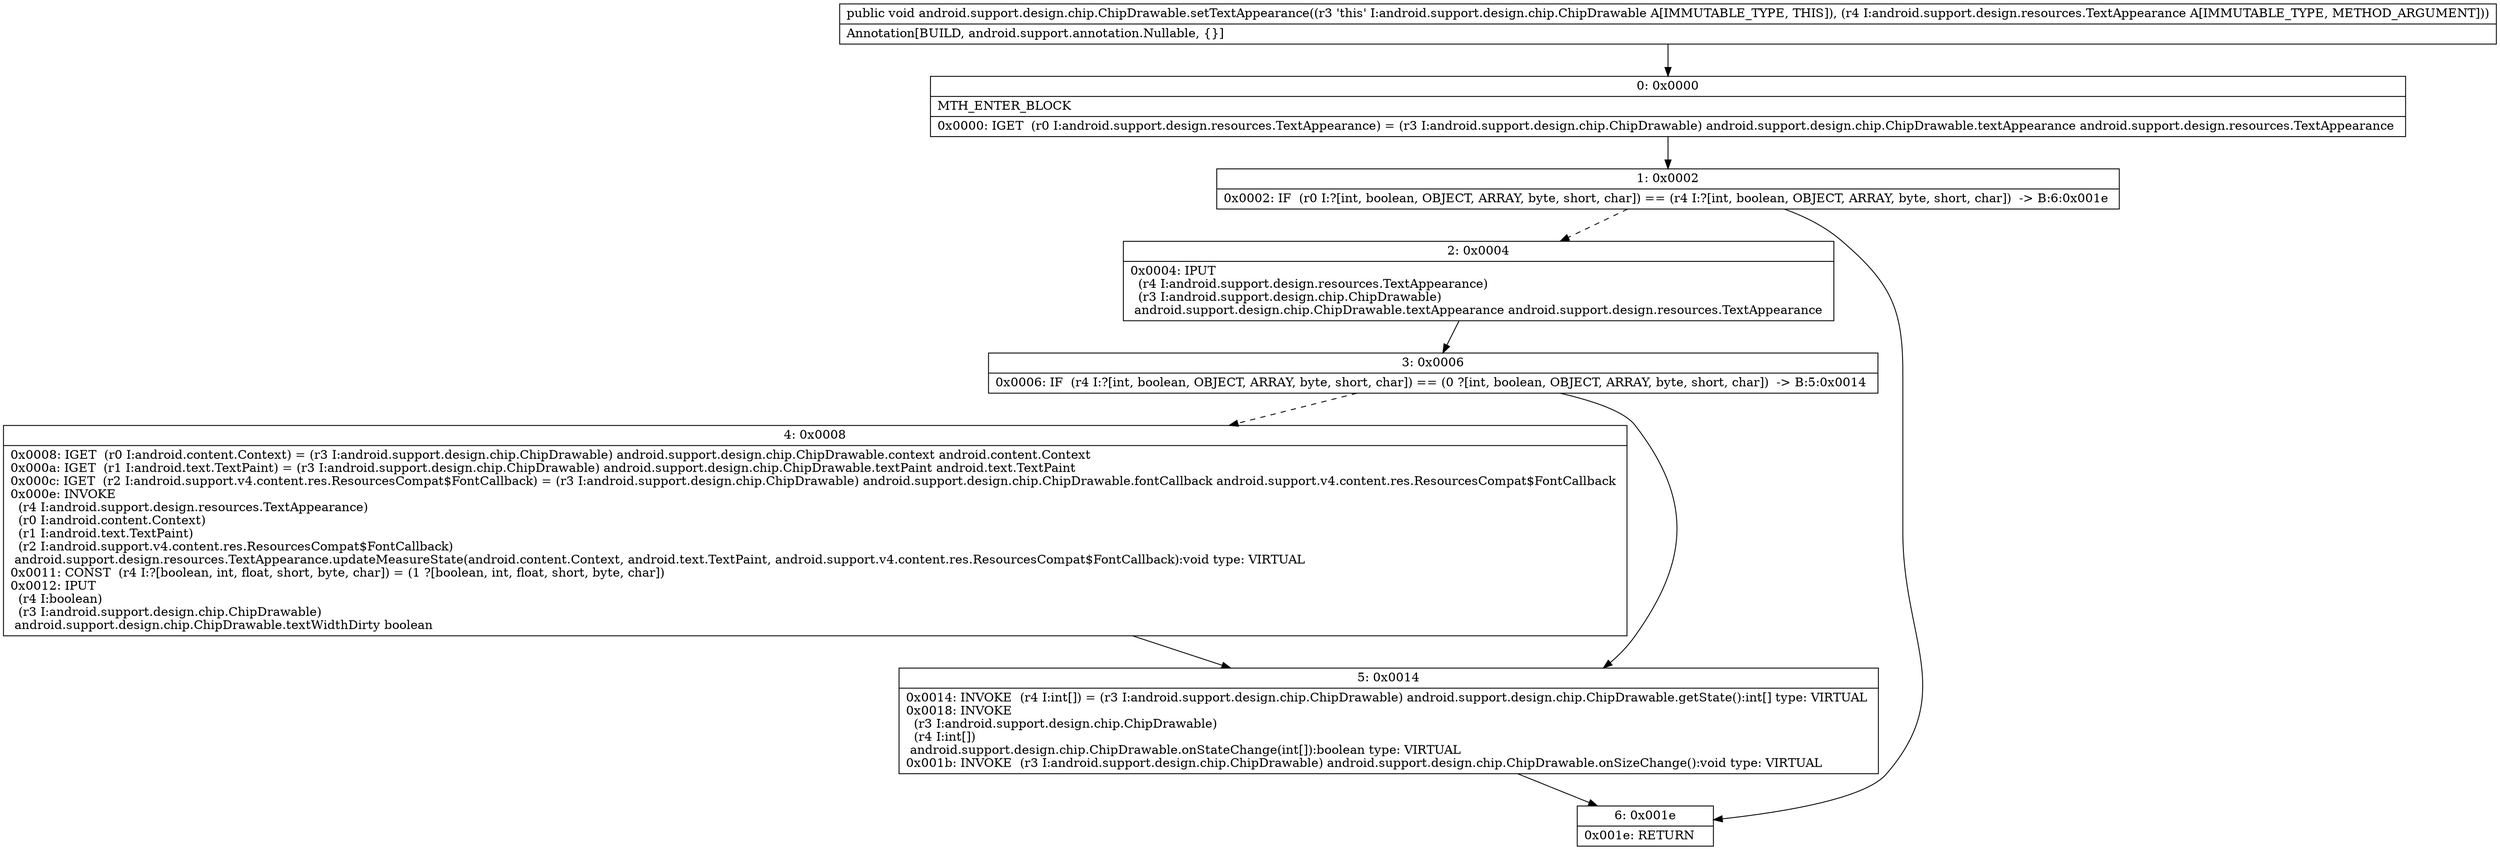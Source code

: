 digraph "CFG forandroid.support.design.chip.ChipDrawable.setTextAppearance(Landroid\/support\/design\/resources\/TextAppearance;)V" {
Node_0 [shape=record,label="{0\:\ 0x0000|MTH_ENTER_BLOCK\l|0x0000: IGET  (r0 I:android.support.design.resources.TextAppearance) = (r3 I:android.support.design.chip.ChipDrawable) android.support.design.chip.ChipDrawable.textAppearance android.support.design.resources.TextAppearance \l}"];
Node_1 [shape=record,label="{1\:\ 0x0002|0x0002: IF  (r0 I:?[int, boolean, OBJECT, ARRAY, byte, short, char]) == (r4 I:?[int, boolean, OBJECT, ARRAY, byte, short, char])  \-\> B:6:0x001e \l}"];
Node_2 [shape=record,label="{2\:\ 0x0004|0x0004: IPUT  \l  (r4 I:android.support.design.resources.TextAppearance)\l  (r3 I:android.support.design.chip.ChipDrawable)\l android.support.design.chip.ChipDrawable.textAppearance android.support.design.resources.TextAppearance \l}"];
Node_3 [shape=record,label="{3\:\ 0x0006|0x0006: IF  (r4 I:?[int, boolean, OBJECT, ARRAY, byte, short, char]) == (0 ?[int, boolean, OBJECT, ARRAY, byte, short, char])  \-\> B:5:0x0014 \l}"];
Node_4 [shape=record,label="{4\:\ 0x0008|0x0008: IGET  (r0 I:android.content.Context) = (r3 I:android.support.design.chip.ChipDrawable) android.support.design.chip.ChipDrawable.context android.content.Context \l0x000a: IGET  (r1 I:android.text.TextPaint) = (r3 I:android.support.design.chip.ChipDrawable) android.support.design.chip.ChipDrawable.textPaint android.text.TextPaint \l0x000c: IGET  (r2 I:android.support.v4.content.res.ResourcesCompat$FontCallback) = (r3 I:android.support.design.chip.ChipDrawable) android.support.design.chip.ChipDrawable.fontCallback android.support.v4.content.res.ResourcesCompat$FontCallback \l0x000e: INVOKE  \l  (r4 I:android.support.design.resources.TextAppearance)\l  (r0 I:android.content.Context)\l  (r1 I:android.text.TextPaint)\l  (r2 I:android.support.v4.content.res.ResourcesCompat$FontCallback)\l android.support.design.resources.TextAppearance.updateMeasureState(android.content.Context, android.text.TextPaint, android.support.v4.content.res.ResourcesCompat$FontCallback):void type: VIRTUAL \l0x0011: CONST  (r4 I:?[boolean, int, float, short, byte, char]) = (1 ?[boolean, int, float, short, byte, char]) \l0x0012: IPUT  \l  (r4 I:boolean)\l  (r3 I:android.support.design.chip.ChipDrawable)\l android.support.design.chip.ChipDrawable.textWidthDirty boolean \l}"];
Node_5 [shape=record,label="{5\:\ 0x0014|0x0014: INVOKE  (r4 I:int[]) = (r3 I:android.support.design.chip.ChipDrawable) android.support.design.chip.ChipDrawable.getState():int[] type: VIRTUAL \l0x0018: INVOKE  \l  (r3 I:android.support.design.chip.ChipDrawable)\l  (r4 I:int[])\l android.support.design.chip.ChipDrawable.onStateChange(int[]):boolean type: VIRTUAL \l0x001b: INVOKE  (r3 I:android.support.design.chip.ChipDrawable) android.support.design.chip.ChipDrawable.onSizeChange():void type: VIRTUAL \l}"];
Node_6 [shape=record,label="{6\:\ 0x001e|0x001e: RETURN   \l}"];
MethodNode[shape=record,label="{public void android.support.design.chip.ChipDrawable.setTextAppearance((r3 'this' I:android.support.design.chip.ChipDrawable A[IMMUTABLE_TYPE, THIS]), (r4 I:android.support.design.resources.TextAppearance A[IMMUTABLE_TYPE, METHOD_ARGUMENT]))  | Annotation[BUILD, android.support.annotation.Nullable, \{\}]\l}"];
MethodNode -> Node_0;
Node_0 -> Node_1;
Node_1 -> Node_2[style=dashed];
Node_1 -> Node_6;
Node_2 -> Node_3;
Node_3 -> Node_4[style=dashed];
Node_3 -> Node_5;
Node_4 -> Node_5;
Node_5 -> Node_6;
}

